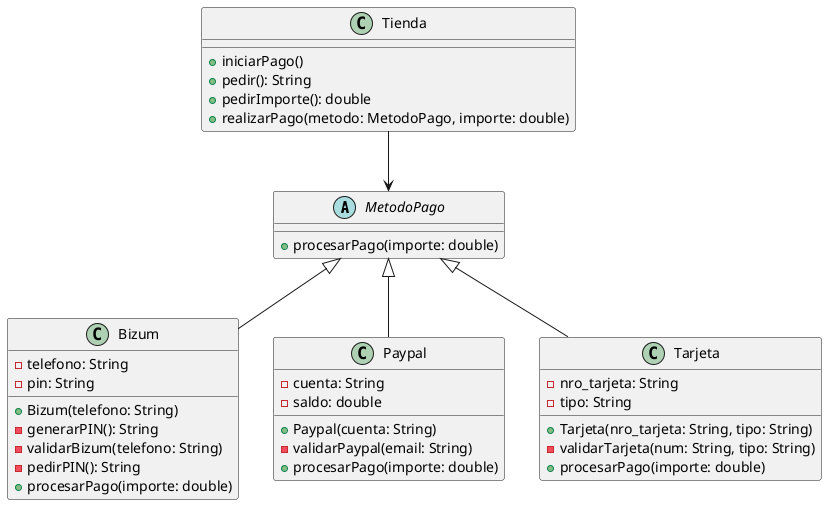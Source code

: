 @startuml

' Definimos la clase abstracta MetodoPago
abstract class MetodoPago {
    +procesarPago(importe: double)
}

' Definimos las clases que heredan de MetodoPago
class Bizum {
    - telefono: String
    - pin: String
    + Bizum(telefono: String)
    - generarPIN(): String
    - validarBizum(telefono: String)
    - pedirPIN(): String
    + procesarPago(importe: double)
}

class Paypal {
    - cuenta: String
    - saldo: double
    + Paypal(cuenta: String)
    - validarPaypal(email: String)
    + procesarPago(importe: double)
}

class Tarjeta {
    - nro_tarjeta: String
    - tipo: String
    + Tarjeta(nro_tarjeta: String, tipo: String)
    - validarTarjeta(num: String, tipo: String)
    + procesarPago(importe: double)
}

' Definimos la clase Tienda
class Tienda {
    + iniciarPago()
    + pedir(): String
    + pedirImporte(): double
    + realizarPago(metodo: MetodoPago, importe: double)
}

' Relación de herencia
MetodoPago <|-- Bizum
MetodoPago <|-- Paypal
MetodoPago <|-- Tarjeta

' Relación de asociación
Tienda --> MetodoPago

@enduml
